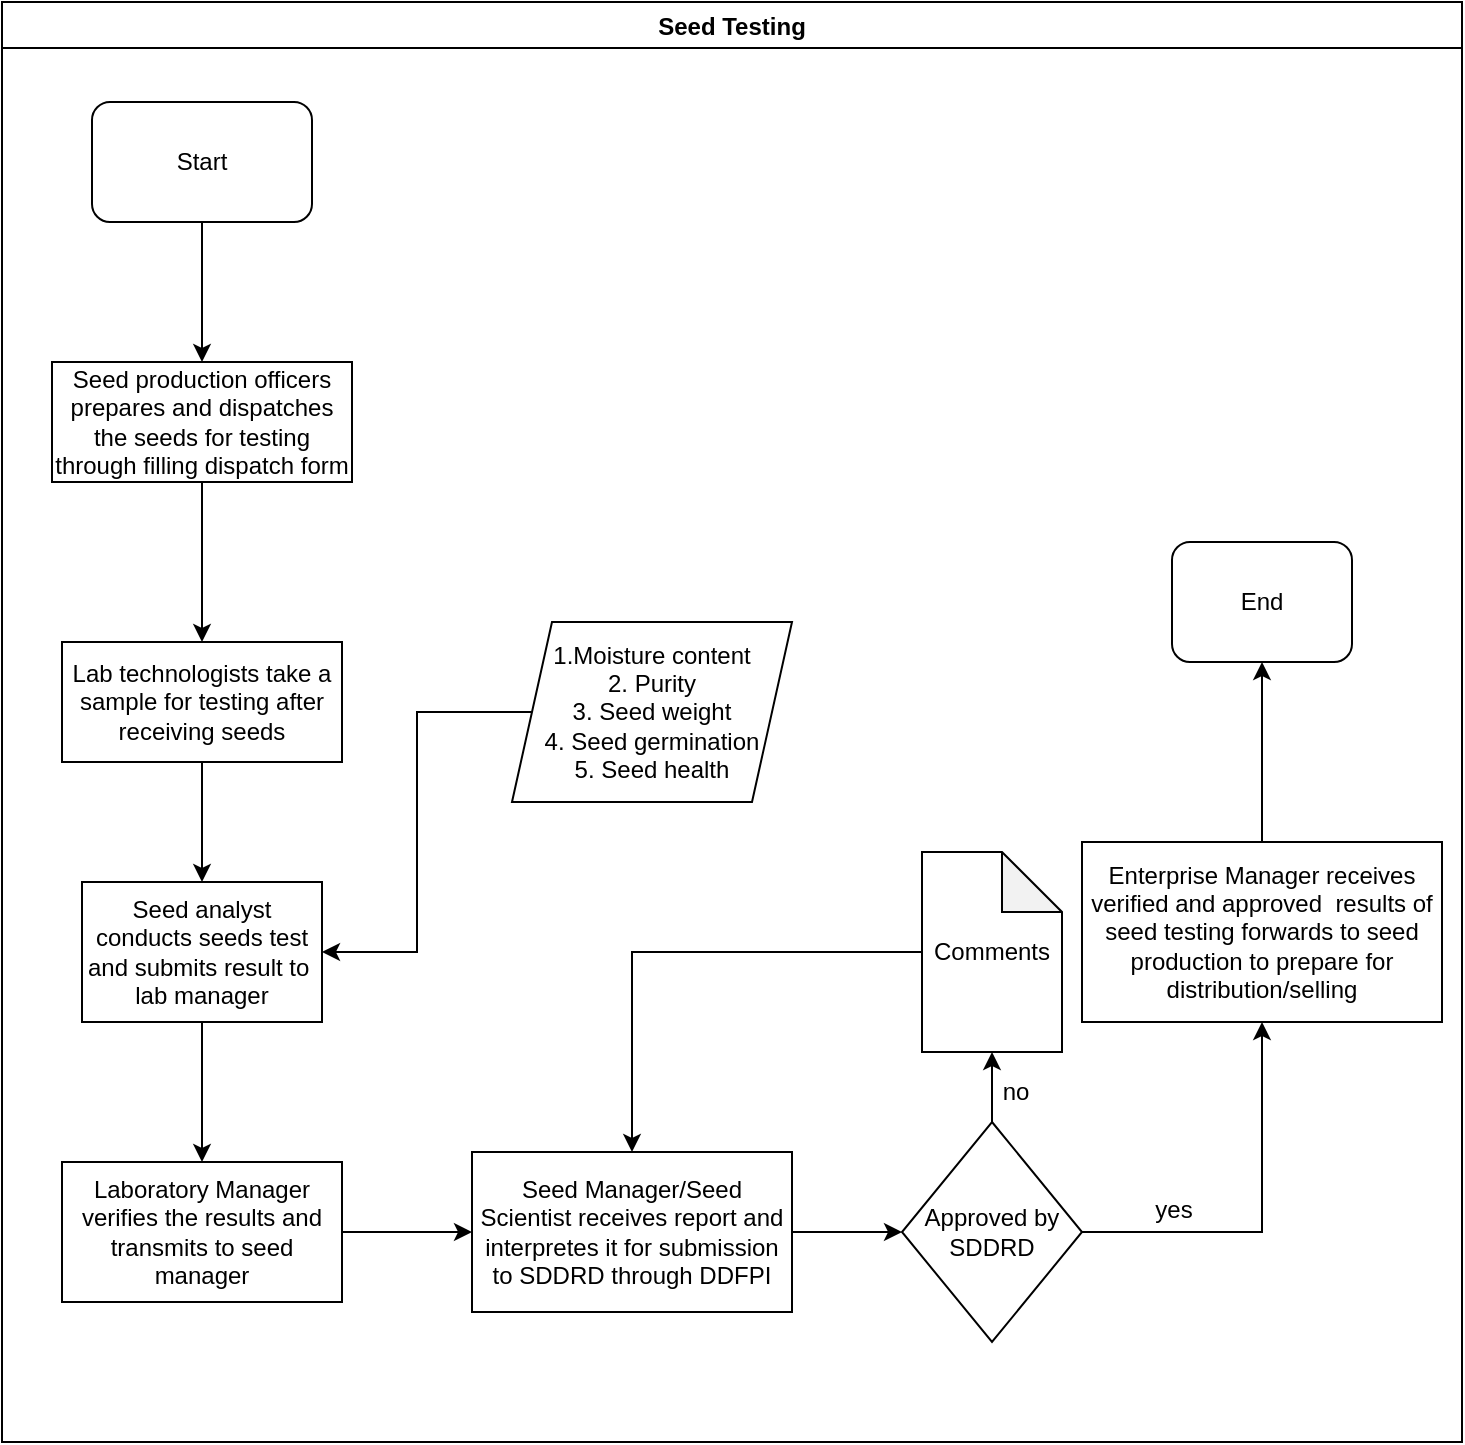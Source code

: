 <mxfile version="14.2.9" type="github">
  <diagram id="i-jFONKdjZSPh2DqJxUB" name="Page-1">
    <mxGraphModel dx="1038" dy="547" grid="1" gridSize="10" guides="1" tooltips="1" connect="1" arrows="1" fold="1" page="1" pageScale="1" pageWidth="1169" pageHeight="827" math="0" shadow="0">
      <root>
        <mxCell id="0" />
        <mxCell id="1" parent="0" />
        <mxCell id="j3VU3WNIE-w6kk0C5rCD-1" value="Seed Testing" style="swimlane;" parent="1" vertex="1">
          <mxGeometry x="10" y="10" width="730" height="720" as="geometry" />
        </mxCell>
        <mxCell id="j3VU3WNIE-w6kk0C5rCD-2" value="Start" style="rounded=1;whiteSpace=wrap;html=1;" parent="j3VU3WNIE-w6kk0C5rCD-1" vertex="1">
          <mxGeometry x="45" y="50" width="110" height="60" as="geometry" />
        </mxCell>
        <mxCell id="j3VU3WNIE-w6kk0C5rCD-5" value="Seed production officers prepares and dispatches the seeds for testing through filling dispatch form " style="rounded=0;whiteSpace=wrap;html=1;" parent="j3VU3WNIE-w6kk0C5rCD-1" vertex="1">
          <mxGeometry x="25" y="180" width="150" height="60" as="geometry" />
        </mxCell>
        <mxCell id="j3VU3WNIE-w6kk0C5rCD-4" value="" style="edgeStyle=orthogonalEdgeStyle;rounded=0;orthogonalLoop=1;jettySize=auto;html=1;" parent="j3VU3WNIE-w6kk0C5rCD-1" source="j3VU3WNIE-w6kk0C5rCD-2" target="j3VU3WNIE-w6kk0C5rCD-5" edge="1">
          <mxGeometry relative="1" as="geometry">
            <mxPoint x="100" y="180" as="targetPoint" />
          </mxGeometry>
        </mxCell>
        <mxCell id="j3VU3WNIE-w6kk0C5rCD-8" value="&lt;div&gt;1.Moisture content&lt;/div&gt;&lt;div&gt;2. Purity&lt;/div&gt;&lt;div&gt;3. Seed weight&lt;/div&gt;&lt;div&gt;4. Seed germination&lt;/div&gt;&lt;div&gt;5. Seed health&lt;br&gt;&lt;/div&gt;" style="shape=parallelogram;perimeter=parallelogramPerimeter;whiteSpace=wrap;html=1;fixedSize=1;" parent="j3VU3WNIE-w6kk0C5rCD-1" vertex="1">
          <mxGeometry x="255" y="310" width="140" height="90" as="geometry" />
        </mxCell>
        <mxCell id="j3VU3WNIE-w6kk0C5rCD-19" value="Seed Manager/Seed Scientist receives report and interpretes it for submission to SDDRD through DDFPI" style="rounded=0;whiteSpace=wrap;html=1;" parent="j3VU3WNIE-w6kk0C5rCD-1" vertex="1">
          <mxGeometry x="235" y="575" width="160" height="80" as="geometry" />
        </mxCell>
        <mxCell id="j3VU3WNIE-w6kk0C5rCD-24" value="End" style="rounded=1;whiteSpace=wrap;html=1;" parent="j3VU3WNIE-w6kk0C5rCD-1" vertex="1">
          <mxGeometry x="585" y="270" width="90" height="60" as="geometry" />
        </mxCell>
        <mxCell id="j3VU3WNIE-w6kk0C5rCD-6" value="Seed analyst conducts seeds test and submits result to&amp;nbsp; lab manager" style="whiteSpace=wrap;html=1;rounded=0;" parent="j3VU3WNIE-w6kk0C5rCD-1" vertex="1">
          <mxGeometry x="40" y="440" width="120" height="70" as="geometry" />
        </mxCell>
        <mxCell id="j3VU3WNIE-w6kk0C5rCD-9" value="" style="edgeStyle=orthogonalEdgeStyle;rounded=0;orthogonalLoop=1;jettySize=auto;html=1;entryX=1;entryY=0.5;entryDx=0;entryDy=0;" parent="j3VU3WNIE-w6kk0C5rCD-1" source="j3VU3WNIE-w6kk0C5rCD-8" target="j3VU3WNIE-w6kk0C5rCD-6" edge="1">
          <mxGeometry relative="1" as="geometry" />
        </mxCell>
        <mxCell id="j3VU3WNIE-w6kk0C5rCD-13" value="" style="edgeStyle=orthogonalEdgeStyle;rounded=0;orthogonalLoop=1;jettySize=auto;html=1;" parent="j3VU3WNIE-w6kk0C5rCD-1" source="j3VU3WNIE-w6kk0C5rCD-10" target="j3VU3WNIE-w6kk0C5rCD-19" edge="1">
          <mxGeometry relative="1" as="geometry">
            <mxPoint x="100" y="590" as="targetPoint" />
          </mxGeometry>
        </mxCell>
        <mxCell id="j3VU3WNIE-w6kk0C5rCD-10" value="Laboratory Manager verifies the results and transmits to seed manager" style="whiteSpace=wrap;html=1;rounded=0;" parent="j3VU3WNIE-w6kk0C5rCD-1" vertex="1">
          <mxGeometry x="30" y="580" width="140" height="70" as="geometry" />
        </mxCell>
        <mxCell id="j3VU3WNIE-w6kk0C5rCD-11" value="" style="edgeStyle=orthogonalEdgeStyle;rounded=0;orthogonalLoop=1;jettySize=auto;html=1;" parent="j3VU3WNIE-w6kk0C5rCD-1" source="j3VU3WNIE-w6kk0C5rCD-6" target="j3VU3WNIE-w6kk0C5rCD-10" edge="1">
          <mxGeometry relative="1" as="geometry" />
        </mxCell>
        <mxCell id="2OMQ73tWsK8FV-VVEKtB-6" value="&lt;div&gt;Approved by&lt;/div&gt;&lt;div&gt;SDDRD&lt;br&gt;&lt;/div&gt;" style="rhombus;whiteSpace=wrap;html=1;rounded=0;" vertex="1" parent="j3VU3WNIE-w6kk0C5rCD-1">
          <mxGeometry x="450" y="560" width="90" height="110" as="geometry" />
        </mxCell>
        <mxCell id="2OMQ73tWsK8FV-VVEKtB-7" value="" style="edgeStyle=orthogonalEdgeStyle;rounded=0;orthogonalLoop=1;jettySize=auto;html=1;" edge="1" parent="j3VU3WNIE-w6kk0C5rCD-1" source="j3VU3WNIE-w6kk0C5rCD-19" target="2OMQ73tWsK8FV-VVEKtB-6">
          <mxGeometry relative="1" as="geometry" />
        </mxCell>
        <mxCell id="2OMQ73tWsK8FV-VVEKtB-8" value="Enterprise Manager receives verified and approved&amp;nbsp; results of seed testing forwards to seed production to prepare for distribution/selling" style="whiteSpace=wrap;html=1;rounded=0;" vertex="1" parent="j3VU3WNIE-w6kk0C5rCD-1">
          <mxGeometry x="540" y="420" width="180" height="90" as="geometry" />
        </mxCell>
        <mxCell id="2OMQ73tWsK8FV-VVEKtB-9" value="" style="edgeStyle=orthogonalEdgeStyle;rounded=0;orthogonalLoop=1;jettySize=auto;html=1;exitX=1;exitY=0.5;exitDx=0;exitDy=0;" edge="1" parent="j3VU3WNIE-w6kk0C5rCD-1" source="2OMQ73tWsK8FV-VVEKtB-6" target="2OMQ73tWsK8FV-VVEKtB-8">
          <mxGeometry relative="1" as="geometry" />
        </mxCell>
        <mxCell id="2OMQ73tWsK8FV-VVEKtB-10" value="yes" style="text;html=1;strokeColor=none;fillColor=none;align=center;verticalAlign=middle;whiteSpace=wrap;rounded=0;" vertex="1" parent="j3VU3WNIE-w6kk0C5rCD-1">
          <mxGeometry x="566" y="594" width="40" height="20" as="geometry" />
        </mxCell>
        <mxCell id="2OMQ73tWsK8FV-VVEKtB-11" value="Comments" style="shape=note;whiteSpace=wrap;html=1;backgroundOutline=1;darkOpacity=0.05;rounded=0;" vertex="1" parent="j3VU3WNIE-w6kk0C5rCD-1">
          <mxGeometry x="460" y="425" width="70" height="100" as="geometry" />
        </mxCell>
        <mxCell id="2OMQ73tWsK8FV-VVEKtB-12" value="" style="edgeStyle=orthogonalEdgeStyle;rounded=0;orthogonalLoop=1;jettySize=auto;html=1;" edge="1" parent="j3VU3WNIE-w6kk0C5rCD-1" source="2OMQ73tWsK8FV-VVEKtB-6" target="2OMQ73tWsK8FV-VVEKtB-11">
          <mxGeometry relative="1" as="geometry" />
        </mxCell>
        <mxCell id="2OMQ73tWsK8FV-VVEKtB-14" value="" style="edgeStyle=orthogonalEdgeStyle;rounded=0;orthogonalLoop=1;jettySize=auto;html=1;entryX=0.5;entryY=0;entryDx=0;entryDy=0;" edge="1" parent="j3VU3WNIE-w6kk0C5rCD-1" source="2OMQ73tWsK8FV-VVEKtB-11" target="j3VU3WNIE-w6kk0C5rCD-19">
          <mxGeometry relative="1" as="geometry">
            <mxPoint x="415" y="475" as="targetPoint" />
          </mxGeometry>
        </mxCell>
        <mxCell id="2OMQ73tWsK8FV-VVEKtB-16" value="" style="edgeStyle=orthogonalEdgeStyle;rounded=0;orthogonalLoop=1;jettySize=auto;html=1;entryX=0.5;entryY=1;entryDx=0;entryDy=0;" edge="1" parent="j3VU3WNIE-w6kk0C5rCD-1" source="2OMQ73tWsK8FV-VVEKtB-8" target="j3VU3WNIE-w6kk0C5rCD-24">
          <mxGeometry relative="1" as="geometry">
            <mxPoint x="630" y="335" as="targetPoint" />
          </mxGeometry>
        </mxCell>
        <mxCell id="2OMQ73tWsK8FV-VVEKtB-4" value="" style="edgeStyle=orthogonalEdgeStyle;rounded=0;orthogonalLoop=1;jettySize=auto;html=1;entryX=0.5;entryY=0;entryDx=0;entryDy=0;" edge="1" parent="1" source="2OMQ73tWsK8FV-VVEKtB-1" target="j3VU3WNIE-w6kk0C5rCD-6">
          <mxGeometry relative="1" as="geometry">
            <mxPoint x="105" y="414" as="targetPoint" />
          </mxGeometry>
        </mxCell>
        <mxCell id="2OMQ73tWsK8FV-VVEKtB-1" value="Lab technologists take a sample for testing after receiving seeds" style="whiteSpace=wrap;html=1;rounded=0;" vertex="1" parent="1">
          <mxGeometry x="40" y="330" width="140" height="60" as="geometry" />
        </mxCell>
        <mxCell id="2OMQ73tWsK8FV-VVEKtB-2" value="" style="edgeStyle=orthogonalEdgeStyle;rounded=0;orthogonalLoop=1;jettySize=auto;html=1;" edge="1" parent="1" source="j3VU3WNIE-w6kk0C5rCD-5" target="2OMQ73tWsK8FV-VVEKtB-1">
          <mxGeometry relative="1" as="geometry" />
        </mxCell>
        <mxCell id="2OMQ73tWsK8FV-VVEKtB-17" value="no" style="text;html=1;strokeColor=none;fillColor=none;align=center;verticalAlign=middle;whiteSpace=wrap;rounded=0;" vertex="1" parent="1">
          <mxGeometry x="497" y="545" width="40" height="20" as="geometry" />
        </mxCell>
      </root>
    </mxGraphModel>
  </diagram>
</mxfile>
